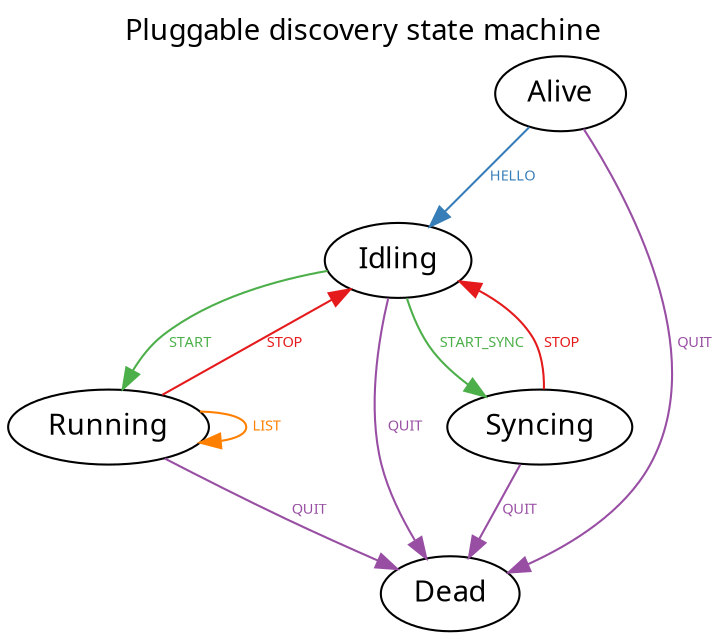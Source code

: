 digraph {
  // This generates pluggable-discovery-state-machine.png
  // using the following command:
  // dot -Tpng -Gsize=10,20\! pluggable-discovery-state-machine.dot > pluggable-discovery-state-machine.png
  label="Pluggable discovery state machine"
  labelloc=t
  fontname="sans-serif"
  node [fontname="sans-serif"]
  edge [colorscheme=set15 fontsize=7 fontname="sans-serif"]
  Alive -> Idling [label="  HELLO  " color=2 fontcolor=2]
  Idling -> Running [label="  START  " color=3 fontcolor=3]
  Running -> Idling [label="  STOP  " color=1 fontcolor=1]
  Running -> Running [label="  LIST  " color=5 fontcolor=5]
  Running -> Dead [label="  QUIT  " color=4 fontcolor=4]
  Idling -> Syncing [label="  START_SYNC  " color=3 fontcolor=3]
  Syncing -> Idling [label="  STOP  " color=1 fontcolor=1]
  Syncing -> Dead [label="  QUIT  " color=4 fontcolor=4]
  Idling -> Dead [label="  QUIT  " color=4 fontcolor=4]
  Alive -> Dead [label="  QUIT  " color=4 fontcolor=4]
}
